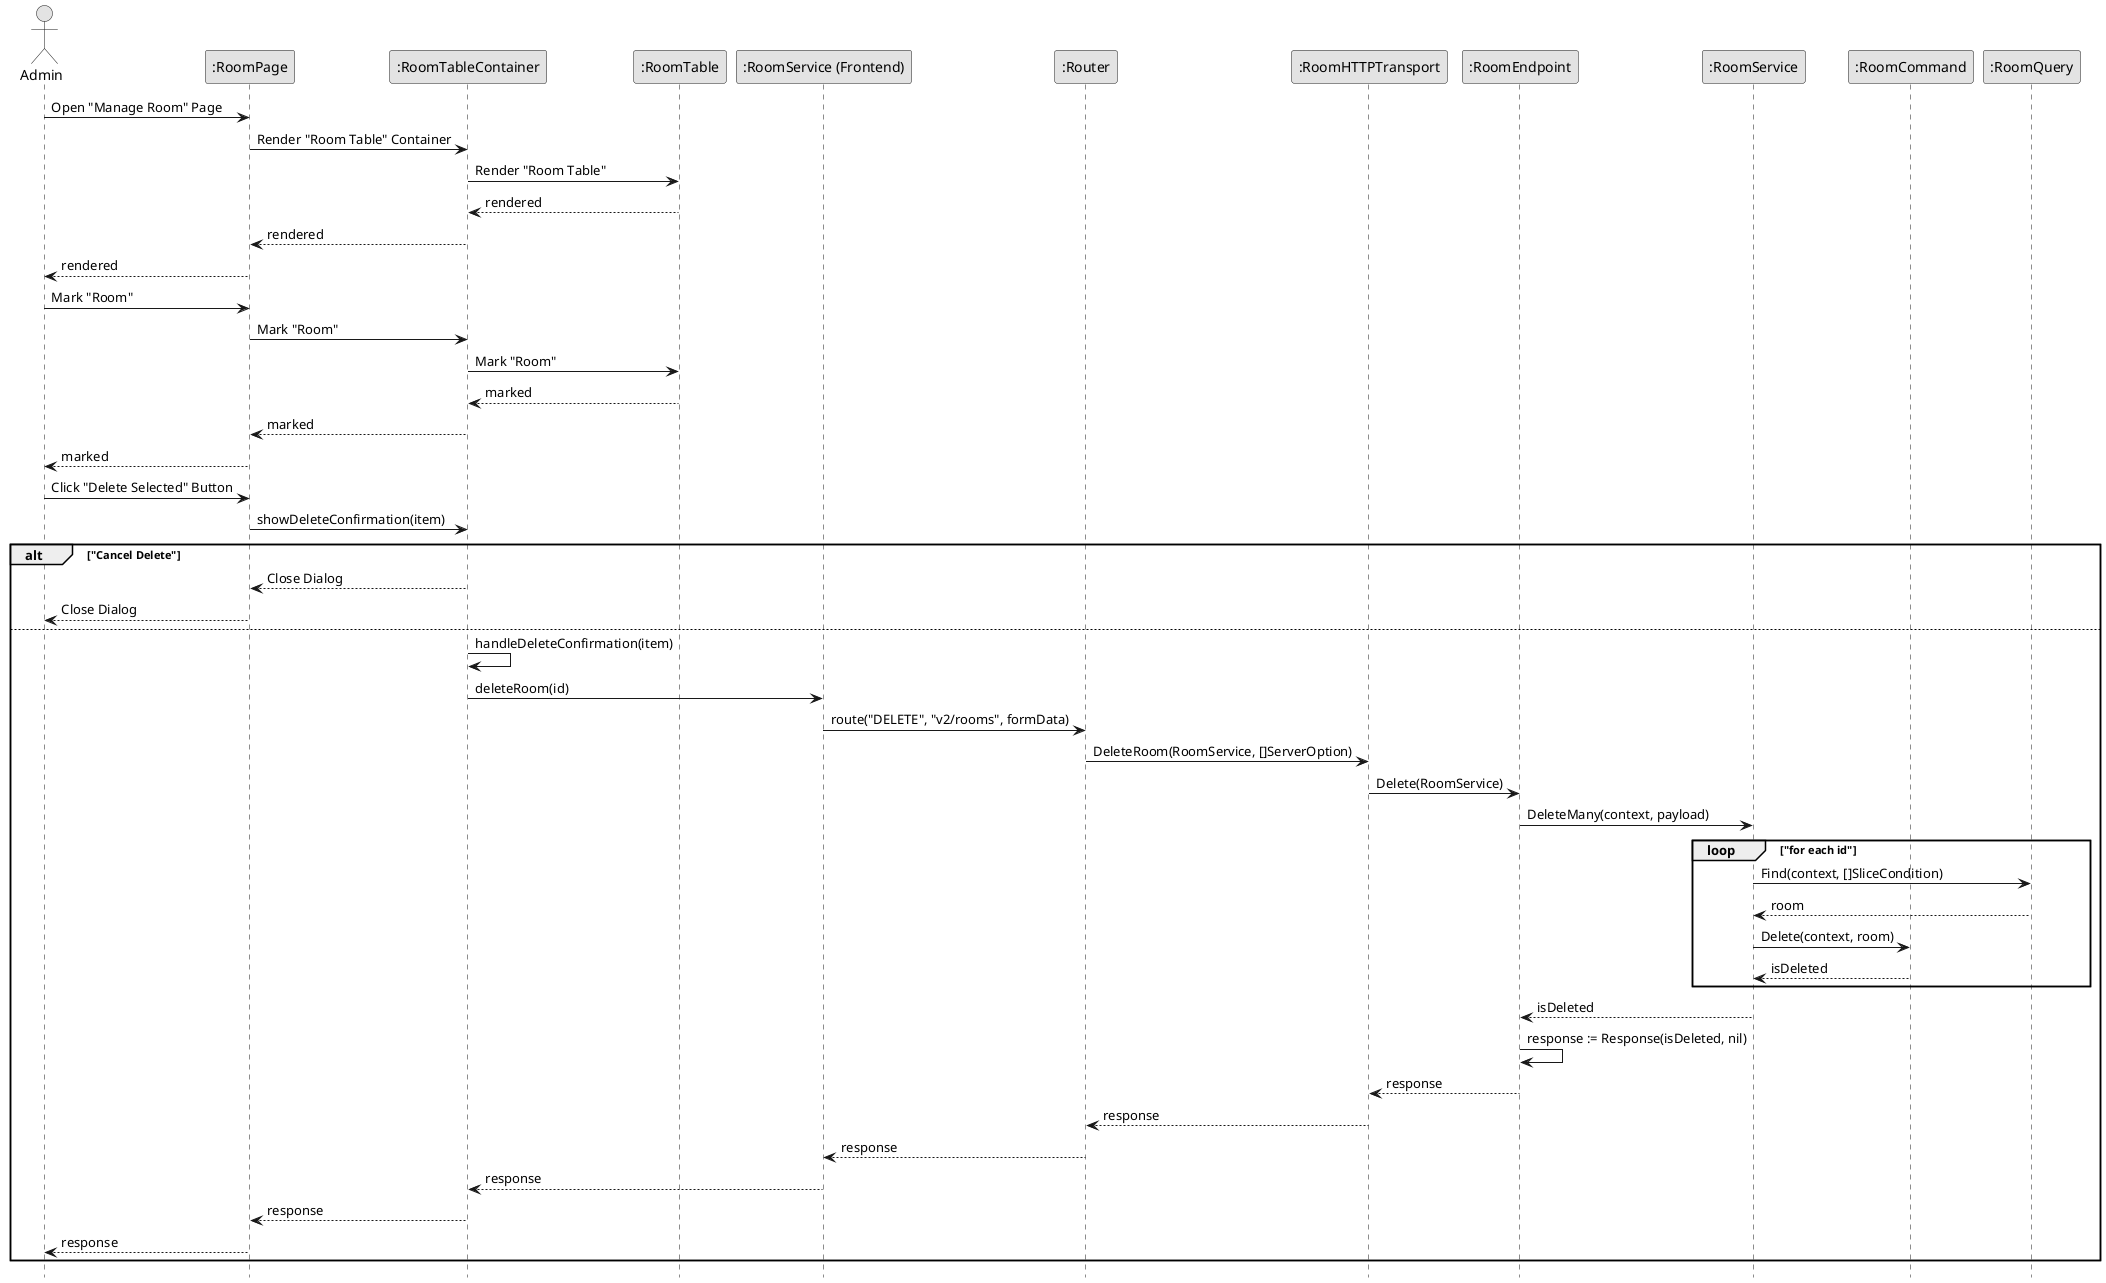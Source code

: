 @startuml DeleteRoom

skinparam Monochrome true
skinparam Shadowing false
hide footbox

actor Admin
participant ":RoomPage" as RoomPage
participant ":RoomTableContainer" as RoomTableContainer
participant ":RoomTable" as RoomTable
participant ":RoomService (Frontend)" as FERoomService
participant ":Router" as Router
participant ":RoomHTTPTransport" as RoomHTTPTransport
participant ":RoomEndpoint" as RoomEndpoint
participant ":RoomService" as RoomService
participant ":RoomCommand" as RoomCommand
participant ":RoomQuery" as RoomQuery

Admin->RoomPage: Open "Manage Room" Page
RoomPage->RoomTableContainer: Render "Room Table" Container
RoomTableContainer->RoomTable: Render "Room Table"
RoomTable-->RoomTableContainer: rendered
RoomTableContainer-->RoomPage: rendered
RoomPage-->Admin: rendered

Admin->RoomPage: Mark "Room"
RoomPage->RoomTableContainer: Mark "Room"
RoomTableContainer->RoomTable: Mark "Room"
RoomTable-->RoomTableContainer: marked
RoomTableContainer-->RoomPage: marked
RoomPage-->Admin: marked

Admin->RoomPage: Click "Delete Selected" Button
RoomPage->RoomTableContainer: showDeleteConfirmation(item)

alt "Cancel Delete"
    RoomTableContainer-->RoomPage: Close Dialog
    RoomPage-->Admin: Close Dialog
else
    RoomTableContainer->RoomTableContainer: handleDeleteConfirmation(item)
    RoomTableContainer->FERoomService: deleteRoom(id)
    FERoomService->Router: route("DELETE", "v2/rooms", formData)
    Router->RoomHTTPTransport: DeleteRoom(RoomService, []ServerOption)
    RoomHTTPTransport->RoomEndpoint: Delete(RoomService)
    RoomEndpoint->RoomService: DeleteMany(context, payload)

    loop "for each id"
        RoomService->RoomQuery: Find(context, []SliceCondition)
        RoomQuery-->RoomService: room

        RoomService->RoomCommand: Delete(context, room)
        RoomCommand-->RoomService: isDeleted
    end

    RoomService-->RoomEndpoint: isDeleted
    RoomEndpoint->RoomEndpoint: response := Response(isDeleted, nil)
    RoomEndpoint-->RoomHTTPTransport: response
    RoomHTTPTransport-->Router: response
    Router-->FERoomService: response
    FERoomService-->RoomTableContainer: response
    RoomTableContainer-->RoomPage: response
    RoomPage-->Admin: response
end

@enduml